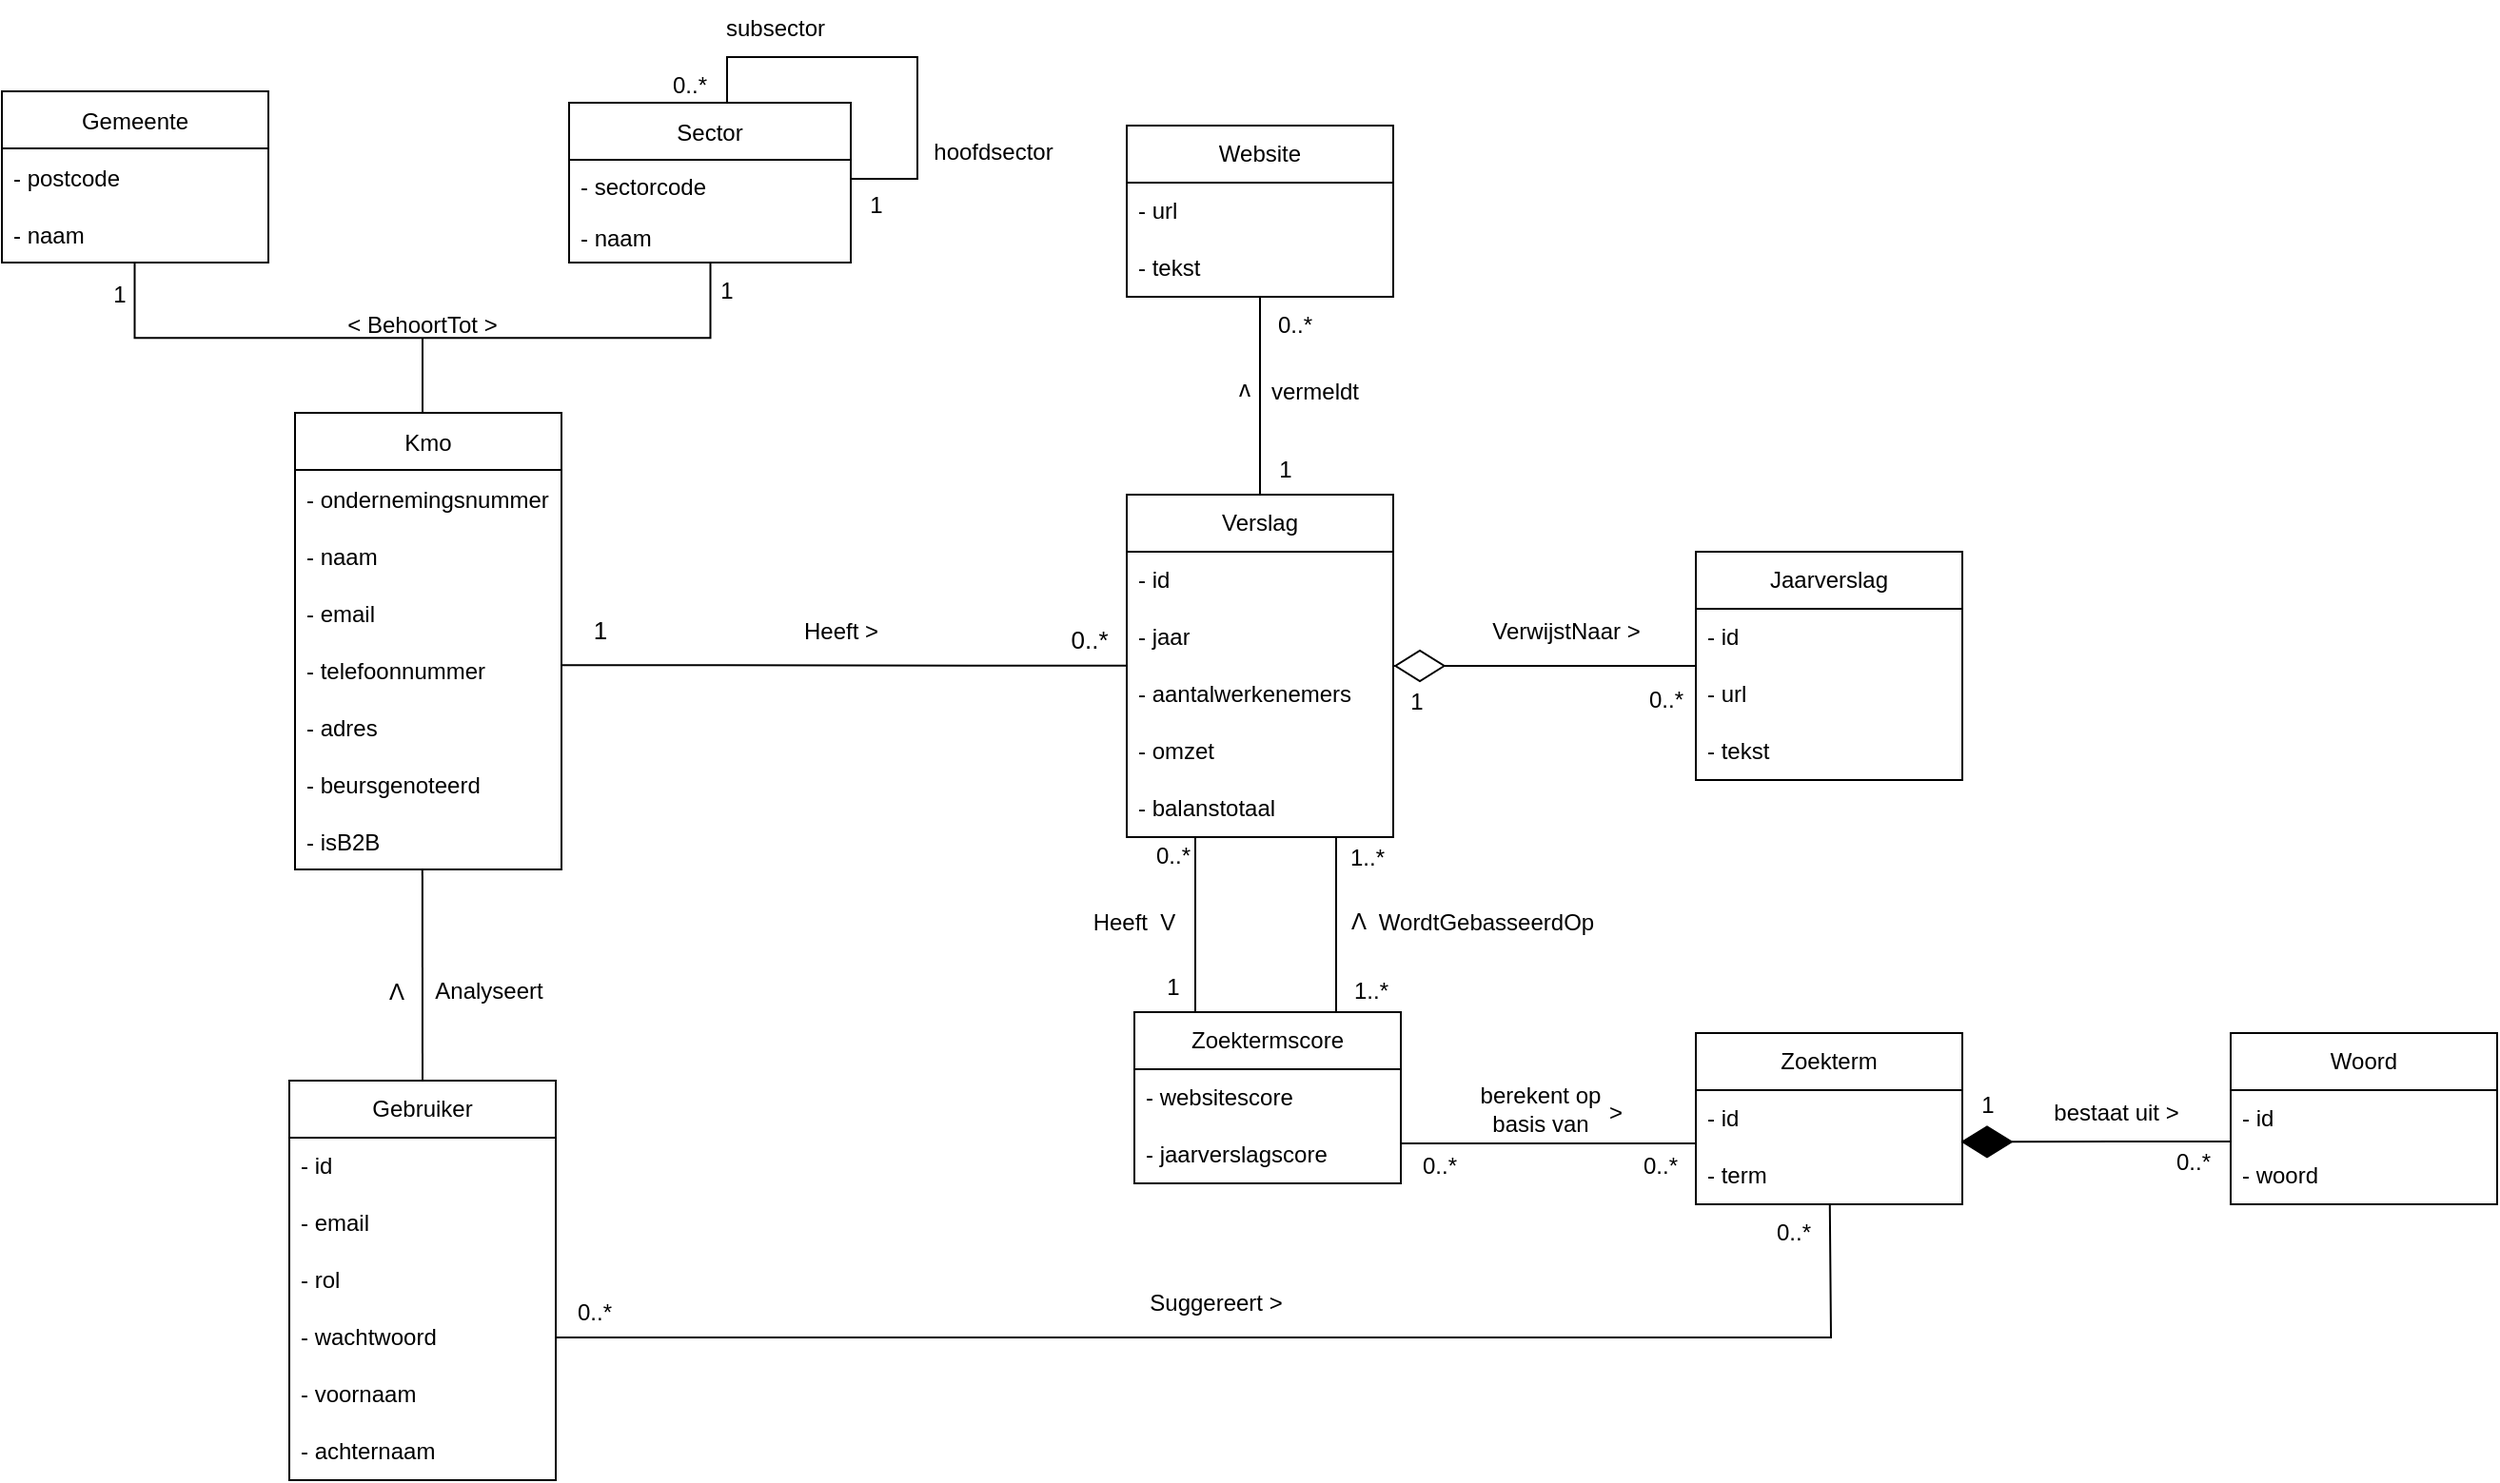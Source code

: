 <mxfile version="20.6.2" type="device"><diagram name="Page-1" id="9f46799a-70d6-7492-0946-bef42562c5a5"><mxGraphModel dx="322" dy="841" grid="1" gridSize="10" guides="1" tooltips="1" connect="1" arrows="1" fold="1" page="1" pageScale="1" pageWidth="1100" pageHeight="850" background="none" math="0" shadow="0"><root><mxCell id="0"/><mxCell id="1" parent="0"/><mxCell id="bP0skDylTZem29p5OUKz-196" value="Kmo" style="swimlane;fontStyle=0;childLayout=stackLayout;horizontal=1;startSize=30;horizontalStack=0;resizeParent=1;resizeParentMax=0;resizeLast=0;collapsible=1;marginBottom=0;fillColor=default;" vertex="1" parent="1"><mxGeometry x="1373" y="337" width="140" height="240" as="geometry"/></mxCell><mxCell id="bP0skDylTZem29p5OUKz-197" value="- ondernemingsnummer" style="text;strokeColor=none;fillColor=none;align=left;verticalAlign=middle;spacingLeft=4;spacingRight=4;overflow=hidden;points=[[0,0.5],[1,0.5]];portConstraint=eastwest;rotatable=0;fontStyle=0" vertex="1" parent="bP0skDylTZem29p5OUKz-196"><mxGeometry y="30" width="140" height="30" as="geometry"/></mxCell><mxCell id="bP0skDylTZem29p5OUKz-198" value="- naam" style="text;strokeColor=none;fillColor=none;align=left;verticalAlign=middle;spacingLeft=4;spacingRight=4;overflow=hidden;points=[[0,0.5],[1,0.5]];portConstraint=eastwest;rotatable=0;" vertex="1" parent="bP0skDylTZem29p5OUKz-196"><mxGeometry y="60" width="140" height="30" as="geometry"/></mxCell><mxCell id="bP0skDylTZem29p5OUKz-199" value="- email" style="text;strokeColor=none;fillColor=none;align=left;verticalAlign=middle;spacingLeft=4;spacingRight=4;overflow=hidden;points=[[0,0.5],[1,0.5]];portConstraint=eastwest;rotatable=0;" vertex="1" parent="bP0skDylTZem29p5OUKz-196"><mxGeometry y="90" width="140" height="30" as="geometry"/></mxCell><mxCell id="bP0skDylTZem29p5OUKz-200" value="- telefoonnummer" style="text;strokeColor=none;fillColor=none;align=left;verticalAlign=middle;spacingLeft=4;spacingRight=4;overflow=hidden;points=[[0,0.5],[1,0.5]];portConstraint=eastwest;rotatable=0;" vertex="1" parent="bP0skDylTZem29p5OUKz-196"><mxGeometry y="120" width="140" height="30" as="geometry"/></mxCell><mxCell id="bP0skDylTZem29p5OUKz-201" value="- adres" style="text;strokeColor=none;fillColor=none;align=left;verticalAlign=middle;spacingLeft=4;spacingRight=4;overflow=hidden;points=[[0,0.5],[1,0.5]];portConstraint=eastwest;rotatable=0;" vertex="1" parent="bP0skDylTZem29p5OUKz-196"><mxGeometry y="150" width="140" height="30" as="geometry"/></mxCell><mxCell id="bP0skDylTZem29p5OUKz-202" value="- beursgenoteerd" style="text;strokeColor=none;fillColor=none;align=left;verticalAlign=middle;spacingLeft=4;spacingRight=4;overflow=hidden;points=[[0,0.5],[1,0.5]];portConstraint=eastwest;rotatable=0;" vertex="1" parent="bP0skDylTZem29p5OUKz-196"><mxGeometry y="180" width="140" height="30" as="geometry"/></mxCell><mxCell id="bP0skDylTZem29p5OUKz-203" value="- isB2B" style="text;strokeColor=none;fillColor=none;align=left;verticalAlign=middle;spacingLeft=4;spacingRight=4;overflow=hidden;points=[[0,0.5],[1,0.5]];portConstraint=eastwest;rotatable=0;" vertex="1" parent="bP0skDylTZem29p5OUKz-196"><mxGeometry y="210" width="140" height="30" as="geometry"/></mxCell><mxCell id="bP0skDylTZem29p5OUKz-204" value="Gemeente" style="swimlane;fontStyle=0;childLayout=stackLayout;horizontal=1;startSize=30;horizontalStack=0;resizeParent=1;resizeParentMax=0;resizeLast=0;collapsible=1;marginBottom=0;fillColor=default;" vertex="1" parent="1"><mxGeometry x="1219" y="168" width="140" height="90" as="geometry"/></mxCell><mxCell id="bP0skDylTZem29p5OUKz-205" value="- postcode" style="text;strokeColor=none;fillColor=none;align=left;verticalAlign=middle;spacingLeft=4;spacingRight=4;overflow=hidden;points=[[0,0.5],[1,0.5]];portConstraint=eastwest;rotatable=0;fontStyle=0" vertex="1" parent="bP0skDylTZem29p5OUKz-204"><mxGeometry y="30" width="140" height="30" as="geometry"/></mxCell><mxCell id="bP0skDylTZem29p5OUKz-206" value="- naam" style="text;strokeColor=none;fillColor=none;align=left;verticalAlign=middle;spacingLeft=4;spacingRight=4;overflow=hidden;points=[[0,0.5],[1,0.5]];portConstraint=eastwest;rotatable=0;" vertex="1" parent="bP0skDylTZem29p5OUKz-204"><mxGeometry y="60" width="140" height="30" as="geometry"/></mxCell><mxCell id="bP0skDylTZem29p5OUKz-207" value="Sector" style="swimlane;fontStyle=0;childLayout=stackLayout;horizontal=1;startSize=30;horizontalStack=0;resizeParent=1;resizeParentMax=0;resizeLast=0;collapsible=1;marginBottom=0;fillColor=default;" vertex="1" parent="1"><mxGeometry x="1517" y="174" width="148" height="84" as="geometry"/></mxCell><mxCell id="bP0skDylTZem29p5OUKz-209" value="- sectorcode" style="text;strokeColor=none;fillColor=none;align=left;verticalAlign=middle;spacingLeft=4;spacingRight=4;overflow=hidden;points=[[0,0.5],[1,0.5]];portConstraint=eastwest;rotatable=0;" vertex="1" parent="bP0skDylTZem29p5OUKz-207"><mxGeometry y="30" width="148" height="27" as="geometry"/></mxCell><mxCell id="bP0skDylTZem29p5OUKz-210" value="- naam" style="text;strokeColor=none;fillColor=none;align=left;verticalAlign=middle;spacingLeft=4;spacingRight=4;overflow=hidden;points=[[0,0.5],[1,0.5]];portConstraint=eastwest;rotatable=0;" vertex="1" parent="bP0skDylTZem29p5OUKz-207"><mxGeometry y="57" width="148" height="27" as="geometry"/></mxCell><mxCell id="bP0skDylTZem29p5OUKz-211" style="edgeStyle=orthogonalEdgeStyle;rounded=0;orthogonalLoop=1;jettySize=auto;html=1;endArrow=none;endFill=0;" edge="1" parent="1" source="bP0skDylTZem29p5OUKz-207" target="bP0skDylTZem29p5OUKz-207"><mxGeometry relative="1" as="geometry"><mxPoint x="1600" y="81" as="sourcePoint"/><Array as="points"><mxPoint x="1600" y="150"/><mxPoint x="1700" y="150"/><mxPoint x="1700" y="214"/></Array></mxGeometry></mxCell><mxCell id="bP0skDylTZem29p5OUKz-212" value="0..*" style="text;html=1;align=center;verticalAlign=middle;resizable=0;points=[];autosize=1;strokeColor=none;fillColor=none;" vertex="1" parent="1"><mxGeometry x="1560" y="150" width="40" height="30" as="geometry"/></mxCell><mxCell id="bP0skDylTZem29p5OUKz-214" style="edgeStyle=none;rounded=0;orthogonalLoop=1;jettySize=auto;html=1;fontSize=13;endArrow=none;endFill=0;entryX=1.003;entryY=0.419;entryDx=0;entryDy=0;entryPerimeter=0;" edge="1" parent="1" source="bP0skDylTZem29p5OUKz-220" target="bP0skDylTZem29p5OUKz-200"><mxGeometry relative="1" as="geometry"><mxPoint x="1842" y="472" as="sourcePoint"/><mxPoint x="1540" y="480" as="targetPoint"/></mxGeometry></mxCell><mxCell id="bP0skDylTZem29p5OUKz-215" value="1" style="text;html=1;align=center;verticalAlign=middle;resizable=0;points=[];autosize=1;strokeColor=none;fillColor=none;fontSize=13;" vertex="1" parent="1"><mxGeometry x="1520" y="437" width="25" height="28" as="geometry"/></mxCell><mxCell id="bP0skDylTZem29p5OUKz-216" value="0..*" style="text;html=1;align=center;verticalAlign=middle;resizable=0;points=[];autosize=1;strokeColor=none;fillColor=none;fontSize=13;" vertex="1" parent="1"><mxGeometry x="1770" y="441" width="40" height="30" as="geometry"/></mxCell><mxCell id="bP0skDylTZem29p5OUKz-218" value="1" style="text;html=1;align=center;verticalAlign=middle;resizable=0;points=[];autosize=1;strokeColor=none;fillColor=none;" vertex="1" parent="1"><mxGeometry x="1665" y="215" width="25" height="26" as="geometry"/></mxCell><mxCell id="bP0skDylTZem29p5OUKz-219" style="edgeStyle=orthogonalEdgeStyle;rounded=0;orthogonalLoop=1;jettySize=auto;html=1;endArrow=none;endFill=0;" edge="1" parent="1" source="bP0skDylTZem29p5OUKz-220" target="bP0skDylTZem29p5OUKz-226"><mxGeometry relative="1" as="geometry"/></mxCell><mxCell id="bP0skDylTZem29p5OUKz-220" value="Verslag" style="swimlane;fontStyle=0;childLayout=stackLayout;horizontal=1;startSize=30;horizontalStack=0;resizeParent=1;resizeParentMax=0;resizeLast=0;collapsible=1;marginBottom=0;whiteSpace=wrap;html=1;" vertex="1" parent="1"><mxGeometry x="1810" y="380" width="140" height="180" as="geometry"/></mxCell><mxCell id="bP0skDylTZem29p5OUKz-221" value="&lt;span style=&quot;&quot;&gt;- id&lt;/span&gt;" style="text;strokeColor=none;fillColor=none;align=left;verticalAlign=middle;spacingLeft=4;spacingRight=4;overflow=hidden;points=[[0,0.5],[1,0.5]];portConstraint=eastwest;rotatable=0;whiteSpace=wrap;html=1;fontStyle=0" vertex="1" parent="bP0skDylTZem29p5OUKz-220"><mxGeometry y="30" width="140" height="30" as="geometry"/></mxCell><mxCell id="bP0skDylTZem29p5OUKz-222" value="- jaar" style="text;strokeColor=none;fillColor=none;align=left;verticalAlign=middle;spacingLeft=4;spacingRight=4;overflow=hidden;points=[[0,0.5],[1,0.5]];portConstraint=eastwest;rotatable=0;whiteSpace=wrap;html=1;" vertex="1" parent="bP0skDylTZem29p5OUKz-220"><mxGeometry y="60" width="140" height="30" as="geometry"/></mxCell><mxCell id="bP0skDylTZem29p5OUKz-223" value="- aantalwerkenemers" style="text;strokeColor=none;fillColor=none;align=left;verticalAlign=middle;spacingLeft=4;spacingRight=4;overflow=hidden;points=[[0,0.5],[1,0.5]];portConstraint=eastwest;rotatable=0;whiteSpace=wrap;html=1;" vertex="1" parent="bP0skDylTZem29p5OUKz-220"><mxGeometry y="90" width="140" height="30" as="geometry"/></mxCell><mxCell id="bP0skDylTZem29p5OUKz-224" value="- omzet" style="text;strokeColor=none;fillColor=none;align=left;verticalAlign=middle;spacingLeft=4;spacingRight=4;overflow=hidden;points=[[0,0.5],[1,0.5]];portConstraint=eastwest;rotatable=0;whiteSpace=wrap;html=1;" vertex="1" parent="bP0skDylTZem29p5OUKz-220"><mxGeometry y="120" width="140" height="30" as="geometry"/></mxCell><mxCell id="bP0skDylTZem29p5OUKz-225" value="- balanstotaal" style="text;strokeColor=none;fillColor=none;align=left;verticalAlign=middle;spacingLeft=4;spacingRight=4;overflow=hidden;points=[[0,0.5],[1,0.5]];portConstraint=eastwest;rotatable=0;whiteSpace=wrap;html=1;" vertex="1" parent="bP0skDylTZem29p5OUKz-220"><mxGeometry y="150" width="140" height="30" as="geometry"/></mxCell><mxCell id="bP0skDylTZem29p5OUKz-226" value="Jaarverslag" style="swimlane;fontStyle=0;childLayout=stackLayout;horizontal=1;startSize=30;horizontalStack=0;resizeParent=1;resizeParentMax=0;resizeLast=0;collapsible=1;marginBottom=0;whiteSpace=wrap;html=1;" vertex="1" parent="1"><mxGeometry x="2109" y="410.01" width="140" height="120" as="geometry"/></mxCell><mxCell id="bP0skDylTZem29p5OUKz-227" value="&lt;span style=&quot;&quot;&gt;- id&lt;/span&gt;" style="text;strokeColor=none;fillColor=none;align=left;verticalAlign=middle;spacingLeft=4;spacingRight=4;overflow=hidden;points=[[0,0.5],[1,0.5]];portConstraint=eastwest;rotatable=0;whiteSpace=wrap;html=1;fontStyle=0" vertex="1" parent="bP0skDylTZem29p5OUKz-226"><mxGeometry y="30" width="140" height="30" as="geometry"/></mxCell><mxCell id="bP0skDylTZem29p5OUKz-228" value="- url" style="text;strokeColor=none;fillColor=none;align=left;verticalAlign=middle;spacingLeft=4;spacingRight=4;overflow=hidden;points=[[0,0.5],[1,0.5]];portConstraint=eastwest;rotatable=0;whiteSpace=wrap;html=1;" vertex="1" parent="bP0skDylTZem29p5OUKz-226"><mxGeometry y="60" width="140" height="30" as="geometry"/></mxCell><mxCell id="bP0skDylTZem29p5OUKz-229" value="- tekst" style="text;strokeColor=none;fillColor=none;align=left;verticalAlign=middle;spacingLeft=4;spacingRight=4;overflow=hidden;points=[[0,0.5],[1,0.5]];portConstraint=eastwest;rotatable=0;whiteSpace=wrap;html=1;" vertex="1" parent="bP0skDylTZem29p5OUKz-226"><mxGeometry y="90" width="140" height="30" as="geometry"/></mxCell><mxCell id="bP0skDylTZem29p5OUKz-231" style="edgeStyle=orthogonalEdgeStyle;rounded=0;orthogonalLoop=1;jettySize=auto;html=1;endArrow=none;endFill=0;" edge="1" parent="1" source="bP0skDylTZem29p5OUKz-232" target="bP0skDylTZem29p5OUKz-220"><mxGeometry relative="1" as="geometry"/></mxCell><mxCell id="bP0skDylTZem29p5OUKz-232" value="Website" style="swimlane;fontStyle=0;childLayout=stackLayout;horizontal=1;startSize=30;horizontalStack=0;resizeParent=1;resizeParentMax=0;resizeLast=0;collapsible=1;marginBottom=0;whiteSpace=wrap;html=1;" vertex="1" parent="1"><mxGeometry x="1810" y="186" width="140" height="90" as="geometry"/></mxCell><mxCell id="bP0skDylTZem29p5OUKz-234" value="- url" style="text;strokeColor=none;fillColor=none;align=left;verticalAlign=middle;spacingLeft=4;spacingRight=4;overflow=hidden;points=[[0,0.5],[1,0.5]];portConstraint=eastwest;rotatable=0;whiteSpace=wrap;html=1;" vertex="1" parent="bP0skDylTZem29p5OUKz-232"><mxGeometry y="30" width="140" height="30" as="geometry"/></mxCell><mxCell id="bP0skDylTZem29p5OUKz-235" value="- tekst" style="text;strokeColor=none;fillColor=none;align=left;verticalAlign=middle;spacingLeft=4;spacingRight=4;overflow=hidden;points=[[0,0.5],[1,0.5]];portConstraint=eastwest;rotatable=0;whiteSpace=wrap;html=1;" vertex="1" parent="bP0skDylTZem29p5OUKz-232"><mxGeometry y="60" width="140" height="30" as="geometry"/></mxCell><mxCell id="bP0skDylTZem29p5OUKz-237" value="0..*" style="text;html=1;align=center;verticalAlign=middle;resizable=0;points=[];autosize=1;strokeColor=none;fillColor=none;" vertex="1" parent="1"><mxGeometry x="1878" y="276" width="40" height="30" as="geometry"/></mxCell><mxCell id="bP0skDylTZem29p5OUKz-238" value="1" style="text;html=1;align=center;verticalAlign=middle;resizable=0;points=[];autosize=1;strokeColor=none;fillColor=none;" vertex="1" parent="1"><mxGeometry x="1880" y="354" width="25" height="26" as="geometry"/></mxCell><mxCell id="bP0skDylTZem29p5OUKz-239" value="0..*" style="text;html=1;align=center;verticalAlign=middle;resizable=0;points=[];autosize=1;strokeColor=none;fillColor=none;" vertex="1" parent="1"><mxGeometry x="2073" y="473" width="40" height="30" as="geometry"/></mxCell><mxCell id="bP0skDylTZem29p5OUKz-240" value="1" style="text;html=1;align=center;verticalAlign=middle;resizable=0;points=[];autosize=1;strokeColor=none;fillColor=none;" vertex="1" parent="1"><mxGeometry x="1949" y="476" width="25" height="26" as="geometry"/></mxCell><mxCell id="bP0skDylTZem29p5OUKz-241" value="Zoekterm" style="swimlane;fontStyle=0;childLayout=stackLayout;horizontal=1;startSize=30;horizontalStack=0;resizeParent=1;resizeParentMax=0;resizeLast=0;collapsible=1;marginBottom=0;whiteSpace=wrap;html=1;" vertex="1" parent="1"><mxGeometry x="2109" y="663" width="140" height="90" as="geometry"/></mxCell><mxCell id="bP0skDylTZem29p5OUKz-243" value="&lt;span style=&quot;&quot;&gt;- id&lt;/span&gt;" style="text;strokeColor=none;fillColor=none;align=left;verticalAlign=middle;spacingLeft=4;spacingRight=4;overflow=hidden;points=[[0,0.5],[1,0.5]];portConstraint=eastwest;rotatable=0;whiteSpace=wrap;html=1;fontStyle=0" vertex="1" parent="bP0skDylTZem29p5OUKz-241"><mxGeometry y="30" width="140" height="30" as="geometry"/></mxCell><mxCell id="bP0skDylTZem29p5OUKz-244" value="- term" style="text;strokeColor=none;fillColor=none;align=left;verticalAlign=middle;spacingLeft=4;spacingRight=4;overflow=hidden;points=[[0,0.5],[1,0.5]];portConstraint=eastwest;rotatable=0;whiteSpace=wrap;html=1;" vertex="1" parent="bP0skDylTZem29p5OUKz-241"><mxGeometry y="60" width="140" height="30" as="geometry"/></mxCell><mxCell id="bP0skDylTZem29p5OUKz-249" value="Woord" style="swimlane;fontStyle=0;childLayout=stackLayout;horizontal=1;startSize=30;horizontalStack=0;resizeParent=1;resizeParentMax=0;resizeLast=0;collapsible=1;marginBottom=0;whiteSpace=wrap;html=1;" vertex="1" parent="1"><mxGeometry x="2390" y="663" width="140" height="90" as="geometry"/></mxCell><mxCell id="bP0skDylTZem29p5OUKz-250" value="&lt;span style=&quot;&quot;&gt;- id&lt;/span&gt;" style="text;strokeColor=none;fillColor=none;align=left;verticalAlign=middle;spacingLeft=4;spacingRight=4;overflow=hidden;points=[[0,0.5],[1,0.5]];portConstraint=eastwest;rotatable=0;whiteSpace=wrap;html=1;fontStyle=0" vertex="1" parent="bP0skDylTZem29p5OUKz-249"><mxGeometry y="30" width="140" height="30" as="geometry"/></mxCell><mxCell id="bP0skDylTZem29p5OUKz-251" value="- woord" style="text;strokeColor=none;fillColor=none;align=left;verticalAlign=middle;spacingLeft=4;spacingRight=4;overflow=hidden;points=[[0,0.5],[1,0.5]];portConstraint=eastwest;rotatable=0;whiteSpace=wrap;html=1;" vertex="1" parent="bP0skDylTZem29p5OUKz-249"><mxGeometry y="60" width="140" height="30" as="geometry"/></mxCell><mxCell id="bP0skDylTZem29p5OUKz-252" value="1" style="text;html=1;align=center;verticalAlign=middle;resizable=0;points=[];autosize=1;strokeColor=none;fillColor=none;" vertex="1" parent="1"><mxGeometry x="2249" y="688" width="25" height="26" as="geometry"/></mxCell><mxCell id="bP0skDylTZem29p5OUKz-253" value="0..*" style="text;html=1;align=center;verticalAlign=middle;resizable=0;points=[];autosize=1;strokeColor=none;fillColor=none;" vertex="1" parent="1"><mxGeometry x="2350" y="716" width="40" height="30" as="geometry"/></mxCell><mxCell id="bP0skDylTZem29p5OUKz-254" value="Zoektermscore" style="swimlane;fontStyle=0;childLayout=stackLayout;horizontal=1;startSize=30;horizontalStack=0;resizeParent=1;resizeParentMax=0;resizeLast=0;collapsible=1;marginBottom=0;whiteSpace=wrap;html=1;" vertex="1" parent="1"><mxGeometry x="1814" y="652" width="140" height="90" as="geometry"/></mxCell><mxCell id="bP0skDylTZem29p5OUKz-256" value="- websitescore" style="text;strokeColor=none;fillColor=none;align=left;verticalAlign=middle;spacingLeft=4;spacingRight=4;overflow=hidden;points=[[0,0.5],[1,0.5]];portConstraint=eastwest;rotatable=0;whiteSpace=wrap;html=1;" vertex="1" parent="bP0skDylTZem29p5OUKz-254"><mxGeometry y="30" width="140" height="30" as="geometry"/></mxCell><mxCell id="bP0skDylTZem29p5OUKz-257" value="- jaarverslagscore" style="text;strokeColor=none;fillColor=none;align=left;verticalAlign=middle;spacingLeft=4;spacingRight=4;overflow=hidden;points=[[0,0.5],[1,0.5]];portConstraint=eastwest;rotatable=0;whiteSpace=wrap;html=1;" vertex="1" parent="bP0skDylTZem29p5OUKz-254"><mxGeometry y="60" width="140" height="30" as="geometry"/></mxCell><mxCell id="bP0skDylTZem29p5OUKz-258" style="edgeStyle=orthogonalEdgeStyle;rounded=0;orthogonalLoop=1;jettySize=auto;html=1;endArrow=none;endFill=0;entryX=0.5;entryY=0;entryDx=0;entryDy=0;" edge="1" parent="1" source="bP0skDylTZem29p5OUKz-225" target="bP0skDylTZem29p5OUKz-254"><mxGeometry relative="1" as="geometry"><mxPoint x="1890" y="567" as="sourcePoint"/><mxPoint x="1890" y="636.0" as="targetPoint"/><Array as="points"><mxPoint x="1920" y="652"/></Array></mxGeometry></mxCell><mxCell id="bP0skDylTZem29p5OUKz-259" style="edgeStyle=orthogonalEdgeStyle;rounded=0;orthogonalLoop=1;jettySize=auto;html=1;endArrow=none;endFill=0;entryX=1;entryY=0.5;entryDx=0;entryDy=0;" edge="1" parent="1" source="bP0skDylTZem29p5OUKz-243" target="bP0skDylTZem29p5OUKz-256"><mxGeometry relative="1" as="geometry"><mxPoint x="1891" y="590" as="sourcePoint"/><mxPoint x="1894" y="662" as="targetPoint"/><Array as="points"><mxPoint x="1954" y="721"/></Array></mxGeometry></mxCell><mxCell id="bP0skDylTZem29p5OUKz-260" value="0..*" style="text;html=1;align=center;verticalAlign=middle;resizable=0;points=[];autosize=1;strokeColor=none;fillColor=none;" vertex="1" parent="1"><mxGeometry x="1954" y="718" width="40" height="30" as="geometry"/></mxCell><mxCell id="bP0skDylTZem29p5OUKz-261" value="1..*" style="text;html=1;align=center;verticalAlign=middle;resizable=0;points=[];autosize=1;strokeColor=none;fillColor=none;" vertex="1" parent="1"><mxGeometry x="1918" y="626" width="40" height="30" as="geometry"/></mxCell><mxCell id="bP0skDylTZem29p5OUKz-262" value="0..*" style="text;html=1;align=center;verticalAlign=middle;resizable=0;points=[];autosize=1;strokeColor=none;fillColor=none;" vertex="1" parent="1"><mxGeometry x="1814" y="555" width="40" height="30" as="geometry"/></mxCell><mxCell id="bP0skDylTZem29p5OUKz-263" value="0..*" style="text;html=1;align=center;verticalAlign=middle;resizable=0;points=[];autosize=1;strokeColor=none;fillColor=none;" vertex="1" parent="1"><mxGeometry x="2070" y="718" width="40" height="30" as="geometry"/></mxCell><mxCell id="bP0skDylTZem29p5OUKz-264" value="" style="strokeWidth=1;html=1;shape=mxgraph.flowchart.annotation_2;align=left;labelPosition=right;pointerEvents=1;rotation=-90;" vertex="1" parent="1"><mxGeometry x="1400.38" y="146.36" width="79.24" height="302.5" as="geometry"/></mxCell><mxCell id="bP0skDylTZem29p5OUKz-267" value="Gebruiker" style="swimlane;fontStyle=0;childLayout=stackLayout;horizontal=1;startSize=30;horizontalStack=0;resizeParent=1;resizeParentMax=0;resizeLast=0;collapsible=1;marginBottom=0;whiteSpace=wrap;html=1;" vertex="1" parent="1"><mxGeometry x="1370" y="688" width="140" height="210" as="geometry"/></mxCell><mxCell id="bP0skDylTZem29p5OUKz-268" value="&lt;span style=&quot;&quot;&gt;- id&lt;/span&gt;" style="text;strokeColor=none;fillColor=none;align=left;verticalAlign=middle;spacingLeft=4;spacingRight=4;overflow=hidden;points=[[0,0.5],[1,0.5]];portConstraint=eastwest;rotatable=0;whiteSpace=wrap;html=1;fontStyle=0" vertex="1" parent="bP0skDylTZem29p5OUKz-267"><mxGeometry y="30" width="140" height="30" as="geometry"/></mxCell><mxCell id="bP0skDylTZem29p5OUKz-269" value="- email" style="text;strokeColor=none;fillColor=none;align=left;verticalAlign=middle;spacingLeft=4;spacingRight=4;overflow=hidden;points=[[0,0.5],[1,0.5]];portConstraint=eastwest;rotatable=0;whiteSpace=wrap;html=1;" vertex="1" parent="bP0skDylTZem29p5OUKz-267"><mxGeometry y="60" width="140" height="30" as="geometry"/></mxCell><mxCell id="bP0skDylTZem29p5OUKz-270" value="- rol" style="text;strokeColor=none;fillColor=none;align=left;verticalAlign=middle;spacingLeft=4;spacingRight=4;overflow=hidden;points=[[0,0.5],[1,0.5]];portConstraint=eastwest;rotatable=0;whiteSpace=wrap;html=1;" vertex="1" parent="bP0skDylTZem29p5OUKz-267"><mxGeometry y="90" width="140" height="30" as="geometry"/></mxCell><mxCell id="bP0skDylTZem29p5OUKz-271" value="- wachtwoord" style="text;strokeColor=none;fillColor=none;align=left;verticalAlign=middle;spacingLeft=4;spacingRight=4;overflow=hidden;points=[[0,0.5],[1,0.5]];portConstraint=eastwest;rotatable=0;whiteSpace=wrap;html=1;" vertex="1" parent="bP0skDylTZem29p5OUKz-267"><mxGeometry y="120" width="140" height="30" as="geometry"/></mxCell><mxCell id="bP0skDylTZem29p5OUKz-272" value="- voornaam" style="text;strokeColor=none;fillColor=none;align=left;verticalAlign=middle;spacingLeft=4;spacingRight=4;overflow=hidden;points=[[0,0.5],[1,0.5]];portConstraint=eastwest;rotatable=0;whiteSpace=wrap;html=1;" vertex="1" parent="bP0skDylTZem29p5OUKz-267"><mxGeometry y="150" width="140" height="30" as="geometry"/></mxCell><mxCell id="bP0skDylTZem29p5OUKz-273" value="- achternaam" style="text;strokeColor=none;fillColor=none;align=left;verticalAlign=middle;spacingLeft=4;spacingRight=4;overflow=hidden;points=[[0,0.5],[1,0.5]];portConstraint=eastwest;rotatable=0;whiteSpace=wrap;html=1;" vertex="1" parent="bP0skDylTZem29p5OUKz-267"><mxGeometry y="180" width="140" height="30" as="geometry"/></mxCell><mxCell id="bP0skDylTZem29p5OUKz-274" value="Heeft &amp;gt;" style="text;html=1;strokeColor=none;fillColor=none;align=center;verticalAlign=middle;whiteSpace=wrap;rounded=0;" vertex="1" parent="1"><mxGeometry x="1630" y="437" width="60" height="30" as="geometry"/></mxCell><mxCell id="bP0skDylTZem29p5OUKz-275" value="vermeldt" style="text;html=1;strokeColor=none;fillColor=none;align=center;verticalAlign=middle;whiteSpace=wrap;rounded=0;" vertex="1" parent="1"><mxGeometry x="1879" y="310.5" width="60" height="30" as="geometry"/></mxCell><mxCell id="bP0skDylTZem29p5OUKz-276" value="v" style="text;html=1;strokeColor=none;fillColor=none;align=center;verticalAlign=middle;whiteSpace=wrap;rounded=0;rotation=-180;" vertex="1" parent="1"><mxGeometry x="1842" y="311.5" width="60" height="29" as="geometry"/></mxCell><mxCell id="bP0skDylTZem29p5OUKz-277" value="VerwijstNaar &amp;gt;" style="text;html=1;strokeColor=none;fillColor=none;align=center;verticalAlign=middle;whiteSpace=wrap;rounded=0;" vertex="1" parent="1"><mxGeometry x="1992" y="437" width="98" height="30" as="geometry"/></mxCell><mxCell id="bP0skDylTZem29p5OUKz-278" value="berekent op basis van" style="text;html=1;strokeColor=none;fillColor=none;align=center;verticalAlign=middle;whiteSpace=wrap;rounded=0;" vertex="1" parent="1"><mxGeometry x="1987" y="688" width="81" height="30" as="geometry"/></mxCell><mxCell id="bP0skDylTZem29p5OUKz-279" value="bestaat uit &amp;gt;" style="text;html=1;strokeColor=none;fillColor=none;align=center;verticalAlign=middle;whiteSpace=wrap;rounded=0;" vertex="1" parent="1"><mxGeometry x="2290" y="689" width="80" height="31" as="geometry"/></mxCell><mxCell id="bP0skDylTZem29p5OUKz-284" value="Heeft&amp;nbsp; V" style="text;html=1;strokeColor=none;fillColor=none;align=center;verticalAlign=middle;whiteSpace=wrap;rounded=0;dashed=1;fontSize=12;" vertex="1" parent="1"><mxGeometry x="1781" y="597.76" width="65.5" height="15.25" as="geometry"/></mxCell><mxCell id="bP0skDylTZem29p5OUKz-285" value="V" style="text;html=1;strokeColor=none;fillColor=none;align=center;verticalAlign=middle;whiteSpace=wrap;rounded=0;rotation=-180;" vertex="1" parent="1"><mxGeometry x="1902" y="589.38" width="60" height="29" as="geometry"/></mxCell><mxCell id="bP0skDylTZem29p5OUKz-286" value="WordtGebasseerdOp" style="text;html=1;strokeColor=none;fillColor=none;align=center;verticalAlign=middle;whiteSpace=wrap;rounded=0;dashed=1;fontSize=12;" vertex="1" parent="1"><mxGeometry x="1929" y="590.38" width="140" height="30" as="geometry"/></mxCell><mxCell id="bP0skDylTZem29p5OUKz-287" value="&amp;gt;" style="text;html=1;strokeColor=none;fillColor=none;align=center;verticalAlign=middle;whiteSpace=wrap;rounded=0;dashed=1;fontSize=12;" vertex="1" parent="1"><mxGeometry x="2037" y="690" width="60" height="30" as="geometry"/></mxCell><mxCell id="bP0skDylTZem29p5OUKz-293" value="" style="endArrow=none;html=1;rounded=0;entryX=0.5;entryY=0;entryDx=0;entryDy=0;exitX=0.478;exitY=1;exitDx=0;exitDy=0;exitPerimeter=0;" edge="1" parent="1" source="bP0skDylTZem29p5OUKz-203" target="bP0skDylTZem29p5OUKz-267"><mxGeometry width="50" height="50" relative="1" as="geometry"><mxPoint x="1440" y="580" as="sourcePoint"/><mxPoint x="2160" y="610" as="targetPoint"/></mxGeometry></mxCell><mxCell id="bP0skDylTZem29p5OUKz-294" value="Analyseert" style="text;html=1;strokeColor=none;fillColor=none;align=center;verticalAlign=middle;whiteSpace=wrap;rounded=0;strokeWidth=1;" vertex="1" parent="1"><mxGeometry x="1440" y="626" width="70" height="30" as="geometry"/></mxCell><mxCell id="bP0skDylTZem29p5OUKz-295" value="hoofdsector" style="text;html=1;strokeColor=none;fillColor=none;align=center;verticalAlign=middle;whiteSpace=wrap;rounded=0;strokeWidth=1;" vertex="1" parent="1"><mxGeometry x="1701.5" y="185" width="76" height="30" as="geometry"/></mxCell><mxCell id="bP0skDylTZem29p5OUKz-296" value="subsector" style="text;html=1;strokeColor=none;fillColor=none;align=center;verticalAlign=middle;whiteSpace=wrap;rounded=0;strokeWidth=1;" vertex="1" parent="1"><mxGeometry x="1590" y="120" width="71" height="30" as="geometry"/></mxCell><mxCell id="bP0skDylTZem29p5OUKz-297" value="V" style="text;html=1;align=center;verticalAlign=middle;resizable=0;points=[];autosize=1;strokeColor=none;fillColor=none;rotation=-180;" vertex="1" parent="1"><mxGeometry x="1412" y="626" width="30" height="30" as="geometry"/></mxCell><mxCell id="bP0skDylTZem29p5OUKz-298" value="&amp;lt; BehoortTot &amp;gt;" style="text;html=1;strokeColor=none;fillColor=none;align=center;verticalAlign=middle;whiteSpace=wrap;rounded=0;" vertex="1" parent="1"><mxGeometry x="1382.01" y="276" width="115.99" height="30" as="geometry"/></mxCell><mxCell id="bP0skDylTZem29p5OUKz-299" value="1" style="text;html=1;strokeColor=none;fillColor=none;align=center;verticalAlign=middle;whiteSpace=wrap;rounded=0;strokeWidth=1;" vertex="1" parent="1"><mxGeometry x="1570" y="258" width="60" height="30" as="geometry"/></mxCell><mxCell id="bP0skDylTZem29p5OUKz-300" value="1" style="text;html=1;strokeColor=none;fillColor=none;align=center;verticalAlign=middle;whiteSpace=wrap;rounded=0;strokeWidth=1;" vertex="1" parent="1"><mxGeometry x="1251" y="259.75" width="60" height="30" as="geometry"/></mxCell><mxCell id="bP0skDylTZem29p5OUKz-306" value="" style="rhombus;whiteSpace=wrap;html=1;strokeWidth=1;rotation=90;" vertex="1" parent="1"><mxGeometry x="1956" y="457.17" width="16" height="25.68" as="geometry"/></mxCell><mxCell id="bP0skDylTZem29p5OUKz-307" style="edgeStyle=orthogonalEdgeStyle;rounded=0;orthogonalLoop=1;jettySize=auto;html=1;endArrow=none;endFill=0;entryX=0.25;entryY=0;entryDx=0;entryDy=0;" edge="1" parent="1" target="bP0skDylTZem29p5OUKz-254"><mxGeometry relative="1" as="geometry"><mxPoint x="1846" y="560" as="sourcePoint"/><mxPoint x="1894" y="662" as="targetPoint"/><Array as="points"><mxPoint x="1846" y="652"/></Array></mxGeometry></mxCell><mxCell id="bP0skDylTZem29p5OUKz-308" value="1..*" style="text;html=1;align=center;verticalAlign=middle;resizable=0;points=[];autosize=1;strokeColor=none;fillColor=none;" vertex="1" parent="1"><mxGeometry x="1915.5" y="556" width="40" height="30" as="geometry"/></mxCell><mxCell id="bP0skDylTZem29p5OUKz-309" value="1" style="text;html=1;align=center;verticalAlign=middle;resizable=0;points=[];autosize=1;strokeColor=none;fillColor=none;" vertex="1" parent="1"><mxGeometry x="1821.5" y="626" width="25" height="26" as="geometry"/></mxCell><mxCell id="bP0skDylTZem29p5OUKz-310" value="" style="endArrow=none;html=1;rounded=0;entryX=1;entryY=0.5;entryDx=0;entryDy=0;" edge="1" parent="1" source="bP0skDylTZem29p5OUKz-241" target="bP0skDylTZem29p5OUKz-271"><mxGeometry width="50" height="50" relative="1" as="geometry"><mxPoint x="2180" y="760" as="sourcePoint"/><mxPoint x="1810" y="740" as="targetPoint"/><Array as="points"><mxPoint x="2180" y="823"/></Array></mxGeometry></mxCell><mxCell id="bP0skDylTZem29p5OUKz-311" value="Suggereert &amp;gt;" style="text;html=1;strokeColor=none;fillColor=none;align=center;verticalAlign=middle;whiteSpace=wrap;rounded=0;strokeWidth=1;" vertex="1" parent="1"><mxGeometry x="1797.5" y="790" width="118" height="30" as="geometry"/></mxCell><mxCell id="bP0skDylTZem29p5OUKz-316" value="" style="rhombus;whiteSpace=wrap;html=1;strokeWidth=1;rotation=90;labelBorderColor=none;labelBackgroundColor=#000000;fillColor=#000000;" vertex="1" parent="1"><mxGeometry x="2254" y="707.32" width="16" height="25.68" as="geometry"/></mxCell><mxCell id="bP0skDylTZem29p5OUKz-317" value="" style="edgeStyle=orthogonalEdgeStyle;rounded=0;orthogonalLoop=1;jettySize=auto;html=1;endArrow=none;endFill=0;" edge="1" parent="1" source="bP0skDylTZem29p5OUKz-249" target="bP0skDylTZem29p5OUKz-316"><mxGeometry relative="1" as="geometry"><mxPoint x="2351.0" y="708" as="sourcePoint"/><mxPoint x="2249" y="708" as="targetPoint"/><Array as="points"><mxPoint x="2330" y="720"/><mxPoint x="2330" y="720"/></Array></mxGeometry></mxCell><mxCell id="bP0skDylTZem29p5OUKz-319" value="0..*" style="text;html=1;align=center;verticalAlign=middle;resizable=0;points=[];autosize=1;strokeColor=none;fillColor=none;" vertex="1" parent="1"><mxGeometry x="1510" y="795" width="40" height="30" as="geometry"/></mxCell><mxCell id="bP0skDylTZem29p5OUKz-320" value="0..*" style="text;html=1;align=center;verticalAlign=middle;resizable=0;points=[];autosize=1;strokeColor=none;fillColor=none;" vertex="1" parent="1"><mxGeometry x="2140" y="753" width="40" height="30" as="geometry"/></mxCell></root></mxGraphModel></diagram></mxfile>